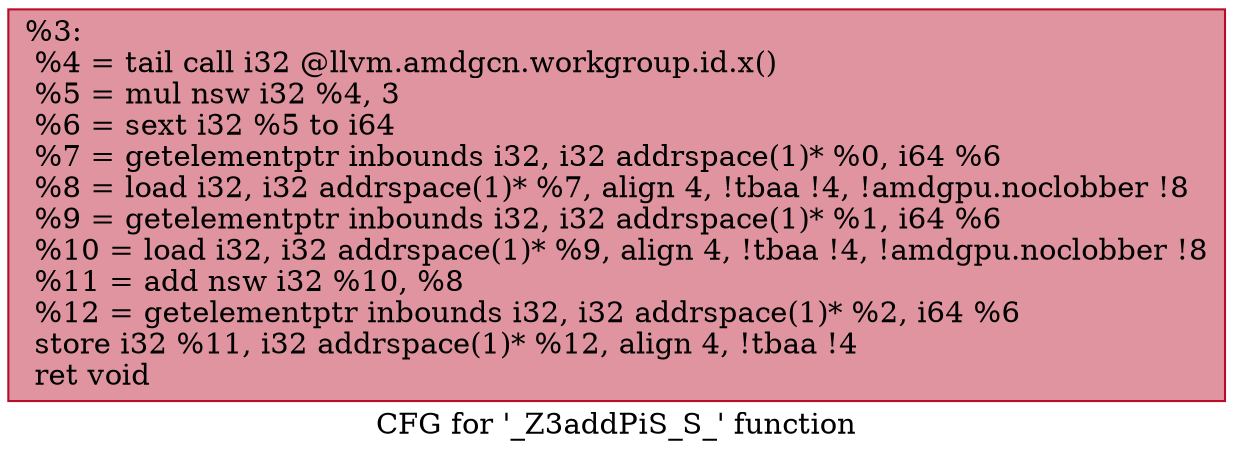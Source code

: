 digraph "CFG for '_Z3addPiS_S_' function" {
	label="CFG for '_Z3addPiS_S_' function";

	Node0x523ac90 [shape=record,color="#b70d28ff", style=filled, fillcolor="#b70d2870",label="{%3:\l  %4 = tail call i32 @llvm.amdgcn.workgroup.id.x()\l  %5 = mul nsw i32 %4, 3\l  %6 = sext i32 %5 to i64\l  %7 = getelementptr inbounds i32, i32 addrspace(1)* %0, i64 %6\l  %8 = load i32, i32 addrspace(1)* %7, align 4, !tbaa !4, !amdgpu.noclobber !8\l  %9 = getelementptr inbounds i32, i32 addrspace(1)* %1, i64 %6\l  %10 = load i32, i32 addrspace(1)* %9, align 4, !tbaa !4, !amdgpu.noclobber !8\l  %11 = add nsw i32 %10, %8\l  %12 = getelementptr inbounds i32, i32 addrspace(1)* %2, i64 %6\l  store i32 %11, i32 addrspace(1)* %12, align 4, !tbaa !4\l  ret void\l}"];
}
